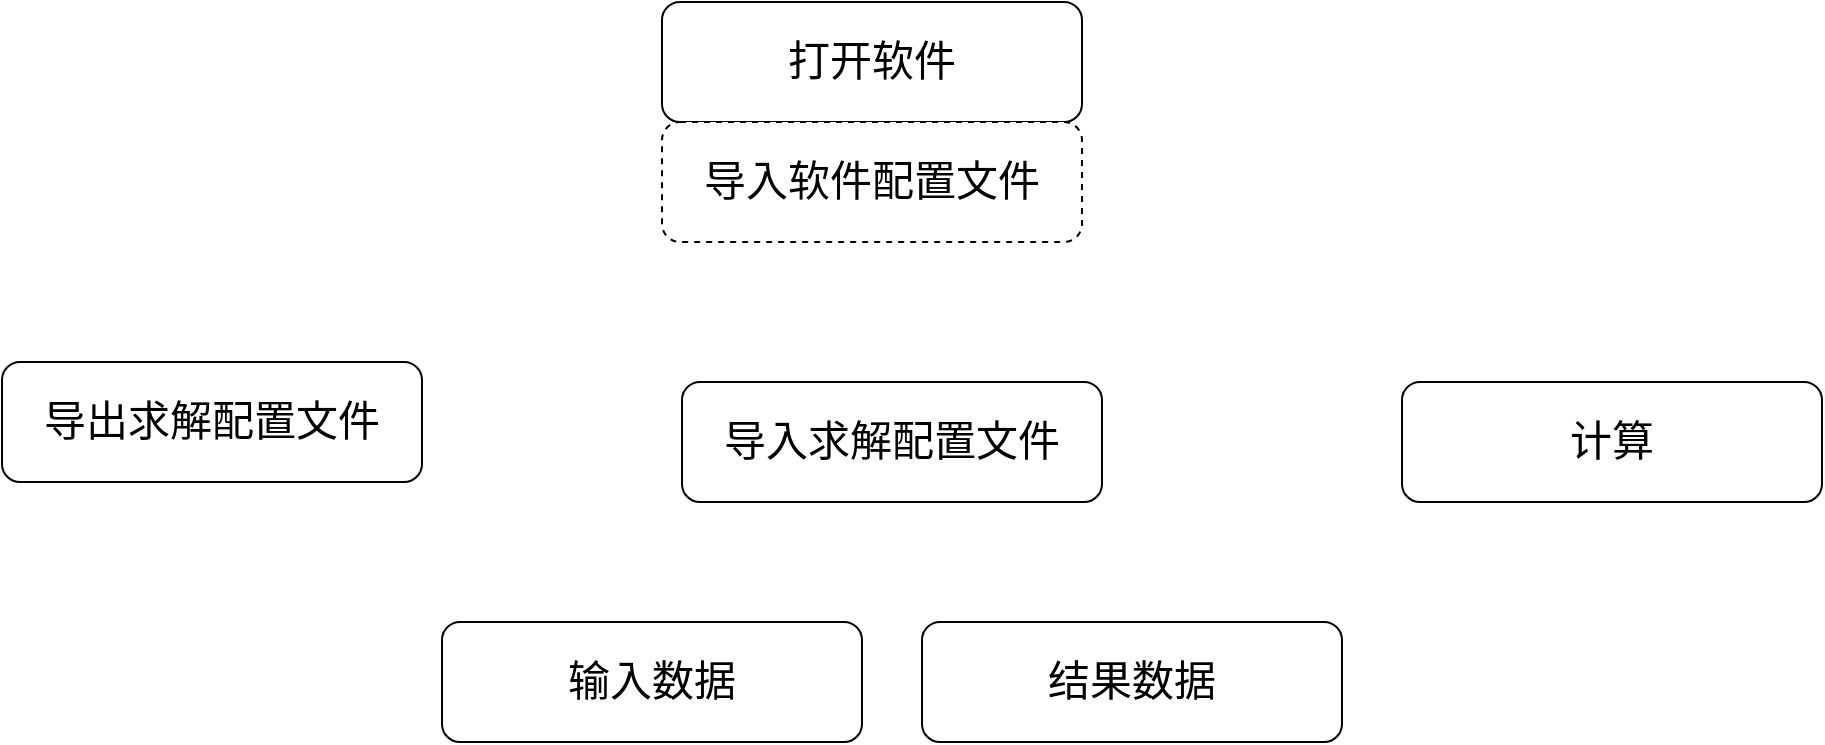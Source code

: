 <mxfile version="24.7.14">
  <diagram name="Page-1" id="74e2e168-ea6b-b213-b513-2b3c1d86103e">
    <mxGraphModel dx="1623" dy="1029" grid="1" gridSize="10" guides="1" tooltips="1" connect="1" arrows="1" fold="1" page="1" pageScale="1" pageWidth="1100" pageHeight="850" background="none" math="0" shadow="0">
      <root>
        <mxCell id="0" />
        <mxCell id="1" parent="0" />
        <mxCell id="77e6c97f196da883-8" value="&lt;font style=&quot;font-size: 21px;&quot;&gt;打开软件&lt;/font&gt;" style="rounded=1;whiteSpace=wrap;html=1;shadow=0;labelBackgroundColor=none;strokeWidth=1;fontFamily=Verdana;fontSize=8;align=center;" parent="1" vertex="1">
          <mxGeometry x="380" y="40" width="210" height="60" as="geometry" />
        </mxCell>
        <mxCell id="QAkqIzvR_jrOlDkK_at3-4" value="&lt;span style=&quot;font-size: 21px;&quot;&gt;导入软件配置文件&lt;/span&gt;" style="rounded=1;whiteSpace=wrap;html=1;shadow=0;labelBackgroundColor=none;strokeWidth=1;fontFamily=Verdana;fontSize=8;align=center;glass=0;dashed=1;" vertex="1" parent="1">
          <mxGeometry x="380" y="100" width="210" height="60" as="geometry" />
        </mxCell>
        <mxCell id="QAkqIzvR_jrOlDkK_at3-6" value="&lt;span style=&quot;font-size: 21px;&quot;&gt;导入求解配置文件&lt;/span&gt;" style="rounded=1;whiteSpace=wrap;html=1;shadow=0;labelBackgroundColor=none;strokeWidth=1;fontFamily=Verdana;fontSize=8;align=center;" vertex="1" parent="1">
          <mxGeometry x="390" y="230" width="210" height="60" as="geometry" />
        </mxCell>
        <mxCell id="QAkqIzvR_jrOlDkK_at3-7" value="计算" style="rounded=1;whiteSpace=wrap;html=1;shadow=0;labelBackgroundColor=none;strokeWidth=1;fontFamily=Verdana;fontSize=21;align=center;" vertex="1" parent="1">
          <mxGeometry x="750" y="230" width="210" height="60" as="geometry" />
        </mxCell>
        <mxCell id="QAkqIzvR_jrOlDkK_at3-8" value="&lt;span style=&quot;font-size: 21px;&quot;&gt;导出求解配置文件&lt;/span&gt;" style="rounded=1;whiteSpace=wrap;html=1;shadow=0;labelBackgroundColor=none;strokeWidth=1;fontFamily=Verdana;fontSize=8;align=center;" vertex="1" parent="1">
          <mxGeometry x="50" y="220" width="210" height="60" as="geometry" />
        </mxCell>
        <mxCell id="QAkqIzvR_jrOlDkK_at3-9" value="&lt;span style=&quot;font-size: 21px;&quot;&gt;输入数据&lt;/span&gt;" style="rounded=1;whiteSpace=wrap;html=1;shadow=0;labelBackgroundColor=none;strokeWidth=1;fontFamily=Verdana;fontSize=8;align=center;" vertex="1" parent="1">
          <mxGeometry x="270" y="350" width="210" height="60" as="geometry" />
        </mxCell>
        <mxCell id="QAkqIzvR_jrOlDkK_at3-10" value="&lt;span style=&quot;font-size: 21px;&quot;&gt;结果数据&lt;/span&gt;" style="rounded=1;whiteSpace=wrap;html=1;shadow=0;labelBackgroundColor=none;strokeWidth=1;fontFamily=Verdana;fontSize=8;align=center;" vertex="1" parent="1">
          <mxGeometry x="510" y="350" width="210" height="60" as="geometry" />
        </mxCell>
      </root>
    </mxGraphModel>
  </diagram>
</mxfile>
